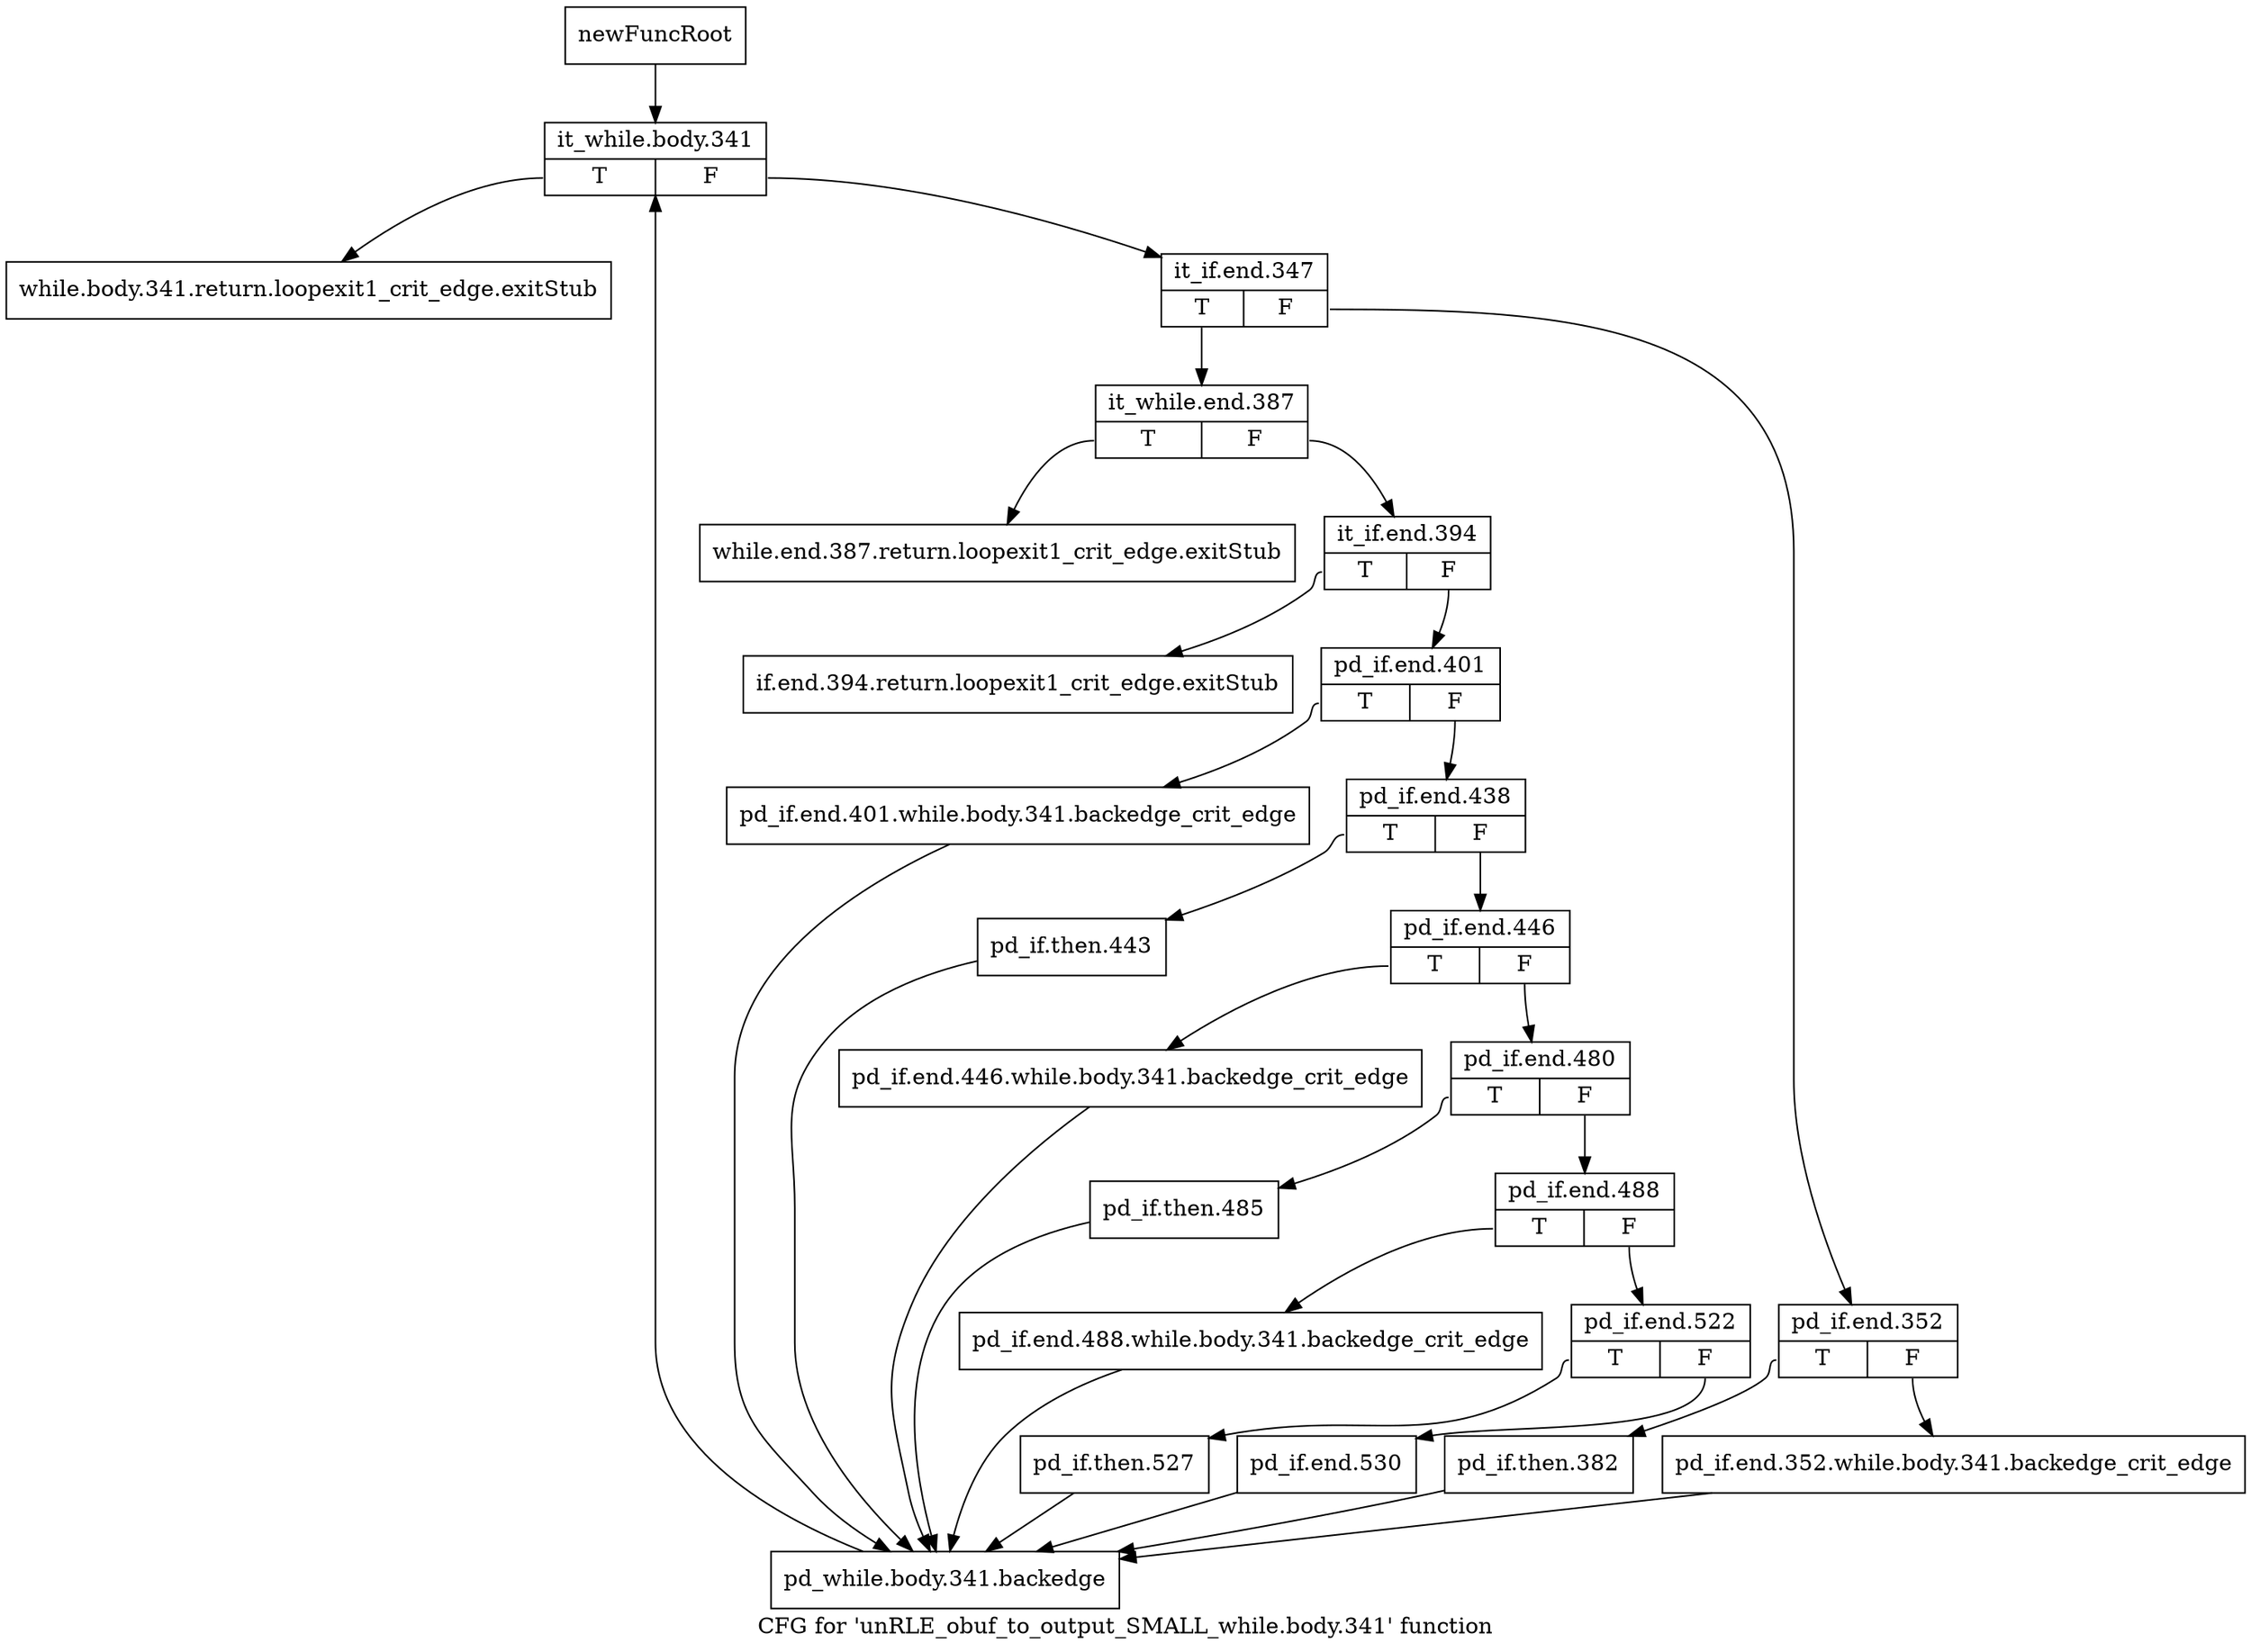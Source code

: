 digraph "CFG for 'unRLE_obuf_to_output_SMALL_while.body.341' function" {
	label="CFG for 'unRLE_obuf_to_output_SMALL_while.body.341' function";

	Node0x1857d90 [shape=record,label="{newFuncRoot}"];
	Node0x1857d90 -> Node0x1857ed0;
	Node0x1857de0 [shape=record,label="{while.body.341.return.loopexit1_crit_edge.exitStub}"];
	Node0x1857e30 [shape=record,label="{while.end.387.return.loopexit1_crit_edge.exitStub}"];
	Node0x1857e80 [shape=record,label="{if.end.394.return.loopexit1_crit_edge.exitStub}"];
	Node0x1857ed0 [shape=record,label="{it_while.body.341|{<s0>T|<s1>F}}"];
	Node0x1857ed0:s0 -> Node0x1857de0;
	Node0x1857ed0:s1 -> Node0x1857f20;
	Node0x1857f20 [shape=record,label="{it_if.end.347|{<s0>T|<s1>F}}"];
	Node0x1857f20:s0 -> Node0x1858060;
	Node0x1857f20:s1 -> Node0x1857f70;
	Node0x1857f70 [shape=record,label="{pd_if.end.352|{<s0>T|<s1>F}}"];
	Node0x1857f70:s0 -> Node0x1858010;
	Node0x1857f70:s1 -> Node0x1857fc0;
	Node0x1857fc0 [shape=record,label="{pd_if.end.352.while.body.341.backedge_crit_edge}"];
	Node0x1857fc0 -> Node0x1858510;
	Node0x1858010 [shape=record,label="{pd_if.then.382}"];
	Node0x1858010 -> Node0x1858510;
	Node0x1858060 [shape=record,label="{it_while.end.387|{<s0>T|<s1>F}}"];
	Node0x1858060:s0 -> Node0x1857e30;
	Node0x1858060:s1 -> Node0x18580b0;
	Node0x18580b0 [shape=record,label="{it_if.end.394|{<s0>T|<s1>F}}"];
	Node0x18580b0:s0 -> Node0x1857e80;
	Node0x18580b0:s1 -> Node0x1858100;
	Node0x1858100 [shape=record,label="{pd_if.end.401|{<s0>T|<s1>F}}"];
	Node0x1858100:s0 -> Node0x18584c0;
	Node0x1858100:s1 -> Node0x1858150;
	Node0x1858150 [shape=record,label="{pd_if.end.438|{<s0>T|<s1>F}}"];
	Node0x1858150:s0 -> Node0x1858470;
	Node0x1858150:s1 -> Node0x18581a0;
	Node0x18581a0 [shape=record,label="{pd_if.end.446|{<s0>T|<s1>F}}"];
	Node0x18581a0:s0 -> Node0x1858420;
	Node0x18581a0:s1 -> Node0x18581f0;
	Node0x18581f0 [shape=record,label="{pd_if.end.480|{<s0>T|<s1>F}}"];
	Node0x18581f0:s0 -> Node0x18583d0;
	Node0x18581f0:s1 -> Node0x1858240;
	Node0x1858240 [shape=record,label="{pd_if.end.488|{<s0>T|<s1>F}}"];
	Node0x1858240:s0 -> Node0x1858380;
	Node0x1858240:s1 -> Node0x1858290;
	Node0x1858290 [shape=record,label="{pd_if.end.522|{<s0>T|<s1>F}}"];
	Node0x1858290:s0 -> Node0x1858330;
	Node0x1858290:s1 -> Node0x18582e0;
	Node0x18582e0 [shape=record,label="{pd_if.end.530}"];
	Node0x18582e0 -> Node0x1858510;
	Node0x1858330 [shape=record,label="{pd_if.then.527}"];
	Node0x1858330 -> Node0x1858510;
	Node0x1858380 [shape=record,label="{pd_if.end.488.while.body.341.backedge_crit_edge}"];
	Node0x1858380 -> Node0x1858510;
	Node0x18583d0 [shape=record,label="{pd_if.then.485}"];
	Node0x18583d0 -> Node0x1858510;
	Node0x1858420 [shape=record,label="{pd_if.end.446.while.body.341.backedge_crit_edge}"];
	Node0x1858420 -> Node0x1858510;
	Node0x1858470 [shape=record,label="{pd_if.then.443}"];
	Node0x1858470 -> Node0x1858510;
	Node0x18584c0 [shape=record,label="{pd_if.end.401.while.body.341.backedge_crit_edge}"];
	Node0x18584c0 -> Node0x1858510;
	Node0x1858510 [shape=record,label="{pd_while.body.341.backedge}"];
	Node0x1858510 -> Node0x1857ed0;
}
